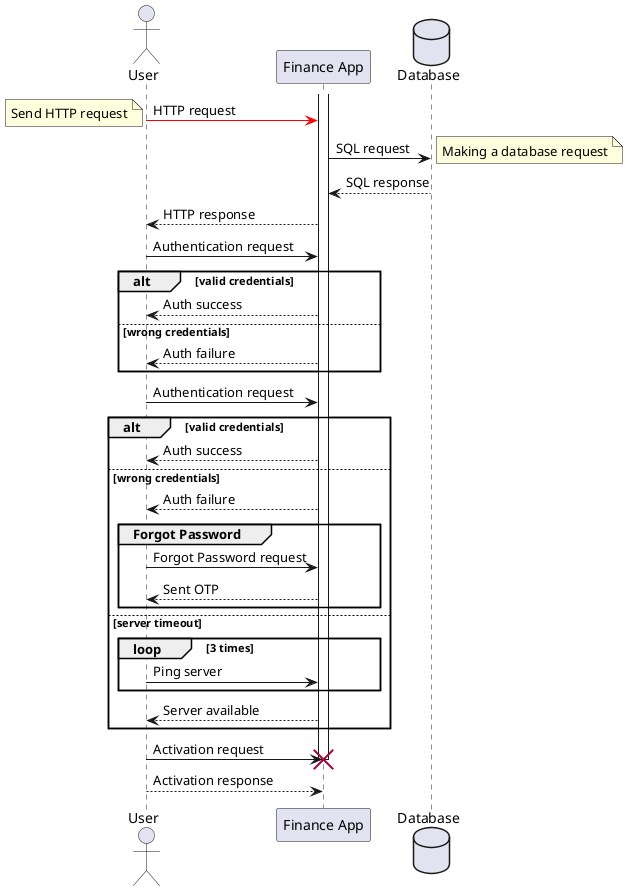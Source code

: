 ' Rami Moubadder TP3 ' 
@startuml sequencedemo
actor User as Foo
participant "Finance App" as Foo2
database Database as Foo3
Foo -[#red]> Foo2: HTTP request
note left: Send HTTP request
Foo2 -> Foo3: SQL request
note right
Making a database request
end note
Foo3 --> Foo2: SQL response
Foo2 --> Foo: HTTP response
Foo -> Foo2: Authentication request
alt valid credentials
    Foo2 --> Foo: Auth success
else wrong credentials
    Foo2 --> Foo: Auth failure
end
Foo -> Foo2: Authentication request
alt valid credentials
    Foo2 --> Foo: Auth success
else wrong credentials
    Foo2 --> Foo: Auth failure
    group Forgot Password
        Foo -> Foo2: Forgot Password request
        Foo2 --> Foo: Sent OTP
    end
    else server timeout
        loop 3 times
            Foo -> Foo2: Ping server
        end
        Foo2 --> Foo: Server available
end
activate Foo2
Foo -> Foo2: Activation request
destroy Foo2
Foo --> Foo2: Activation response
@enduml